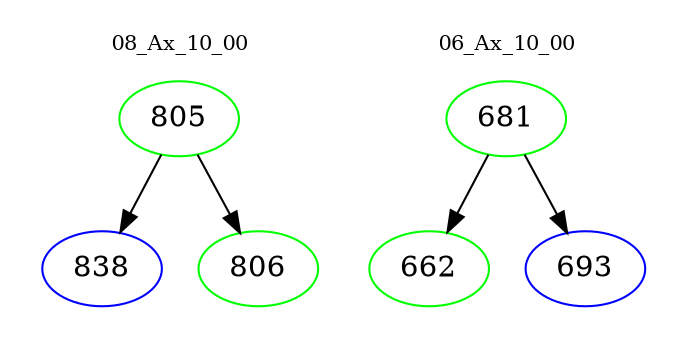 digraph{
subgraph cluster_0 {
color = white
label = "08_Ax_10_00";
fontsize=10;
T0_805 [label="805", color="green"]
T0_805 -> T0_838 [color="black"]
T0_838 [label="838", color="blue"]
T0_805 -> T0_806 [color="black"]
T0_806 [label="806", color="green"]
}
subgraph cluster_1 {
color = white
label = "06_Ax_10_00";
fontsize=10;
T1_681 [label="681", color="green"]
T1_681 -> T1_662 [color="black"]
T1_662 [label="662", color="green"]
T1_681 -> T1_693 [color="black"]
T1_693 [label="693", color="blue"]
}
}
